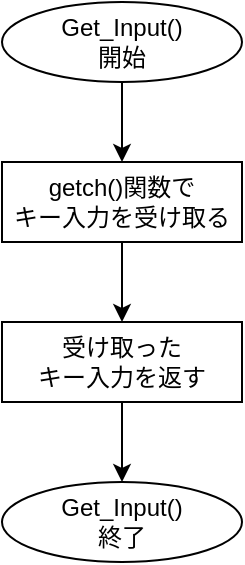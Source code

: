 <mxfile version="24.3.1" type="device">
  <diagram name="ページ1" id="THYPtHgm8bTKTncJyfIW">
    <mxGraphModel dx="1242" dy="577" grid="1" gridSize="10" guides="1" tooltips="1" connect="1" arrows="1" fold="1" page="1" pageScale="1" pageWidth="827" pageHeight="1169" math="0" shadow="0">
      <root>
        <mxCell id="0" />
        <mxCell id="1" parent="0" />
        <mxCell id="9ynuoHAPMGHdHzB39CvP-6" style="edgeStyle=orthogonalEdgeStyle;rounded=0;orthogonalLoop=1;jettySize=auto;html=1;exitX=0.5;exitY=1;exitDx=0;exitDy=0;entryX=0.5;entryY=0;entryDx=0;entryDy=0;" edge="1" parent="1" source="9ynuoHAPMGHdHzB39CvP-1" target="9ynuoHAPMGHdHzB39CvP-2">
          <mxGeometry relative="1" as="geometry" />
        </mxCell>
        <mxCell id="9ynuoHAPMGHdHzB39CvP-1" value="Get_Input()&lt;br&gt;開始" style="ellipse;whiteSpace=wrap;html=1;" vertex="1" parent="1">
          <mxGeometry x="80" y="40" width="120" height="40" as="geometry" />
        </mxCell>
        <mxCell id="9ynuoHAPMGHdHzB39CvP-7" style="edgeStyle=orthogonalEdgeStyle;rounded=0;orthogonalLoop=1;jettySize=auto;html=1;exitX=0.5;exitY=1;exitDx=0;exitDy=0;entryX=0.5;entryY=0;entryDx=0;entryDy=0;" edge="1" parent="1" source="9ynuoHAPMGHdHzB39CvP-2">
          <mxGeometry relative="1" as="geometry">
            <mxPoint x="140" y="200" as="targetPoint" />
          </mxGeometry>
        </mxCell>
        <mxCell id="9ynuoHAPMGHdHzB39CvP-2" value="getch()関数で&lt;div&gt;キー入力を受け取る&lt;/div&gt;" style="rounded=0;whiteSpace=wrap;html=1;" vertex="1" parent="1">
          <mxGeometry x="80" y="120" width="120" height="40" as="geometry" />
        </mxCell>
        <mxCell id="9ynuoHAPMGHdHzB39CvP-10" style="edgeStyle=orthogonalEdgeStyle;rounded=0;orthogonalLoop=1;jettySize=auto;html=1;exitX=0.5;exitY=1;exitDx=0;exitDy=0;entryX=0.5;entryY=0;entryDx=0;entryDy=0;" edge="1" parent="1" source="9ynuoHAPMGHdHzB39CvP-8" target="9ynuoHAPMGHdHzB39CvP-9">
          <mxGeometry relative="1" as="geometry" />
        </mxCell>
        <mxCell id="9ynuoHAPMGHdHzB39CvP-8" value="受け取った&lt;div&gt;キー入力を返す&lt;/div&gt;" style="rounded=0;whiteSpace=wrap;html=1;" vertex="1" parent="1">
          <mxGeometry x="80" y="200" width="120" height="40" as="geometry" />
        </mxCell>
        <mxCell id="9ynuoHAPMGHdHzB39CvP-9" value="Get_Input()&lt;div&gt;終了&lt;/div&gt;" style="ellipse;whiteSpace=wrap;html=1;" vertex="1" parent="1">
          <mxGeometry x="80" y="280" width="120" height="40" as="geometry" />
        </mxCell>
      </root>
    </mxGraphModel>
  </diagram>
</mxfile>
